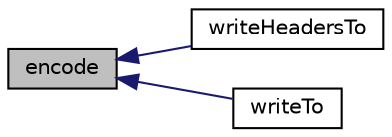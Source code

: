 digraph "encode"
{
  edge [fontname="Helvetica",fontsize="10",labelfontname="Helvetica",labelfontsize="10"];
  node [fontname="Helvetica",fontsize="10",shape=record];
  rankdir="LR";
  Node1 [label="encode",height=0.2,width=0.4,color="black", fillcolor="grey75", style="filled" fontcolor="black"];
  Node1 -> Node2 [dir="back",color="midnightblue",fontsize="10",style="solid",fontname="Helvetica"];
  Node2 [label="writeHeadersTo",height=0.2,width=0.4,color="black", fillcolor="white", style="filled",URL="$class_simple_entity_encoding.html#a7d7ac77788249d9709285f0e3e1e0545"];
  Node1 -> Node3 [dir="back",color="midnightblue",fontsize="10",style="solid",fontname="Helvetica"];
  Node3 [label="writeTo",height=0.2,width=0.4,color="black", fillcolor="white", style="filled",URL="$class_simple_entity_encoding.html#acee0a9946d781f73ce2f33a0b7e478ce"];
}
